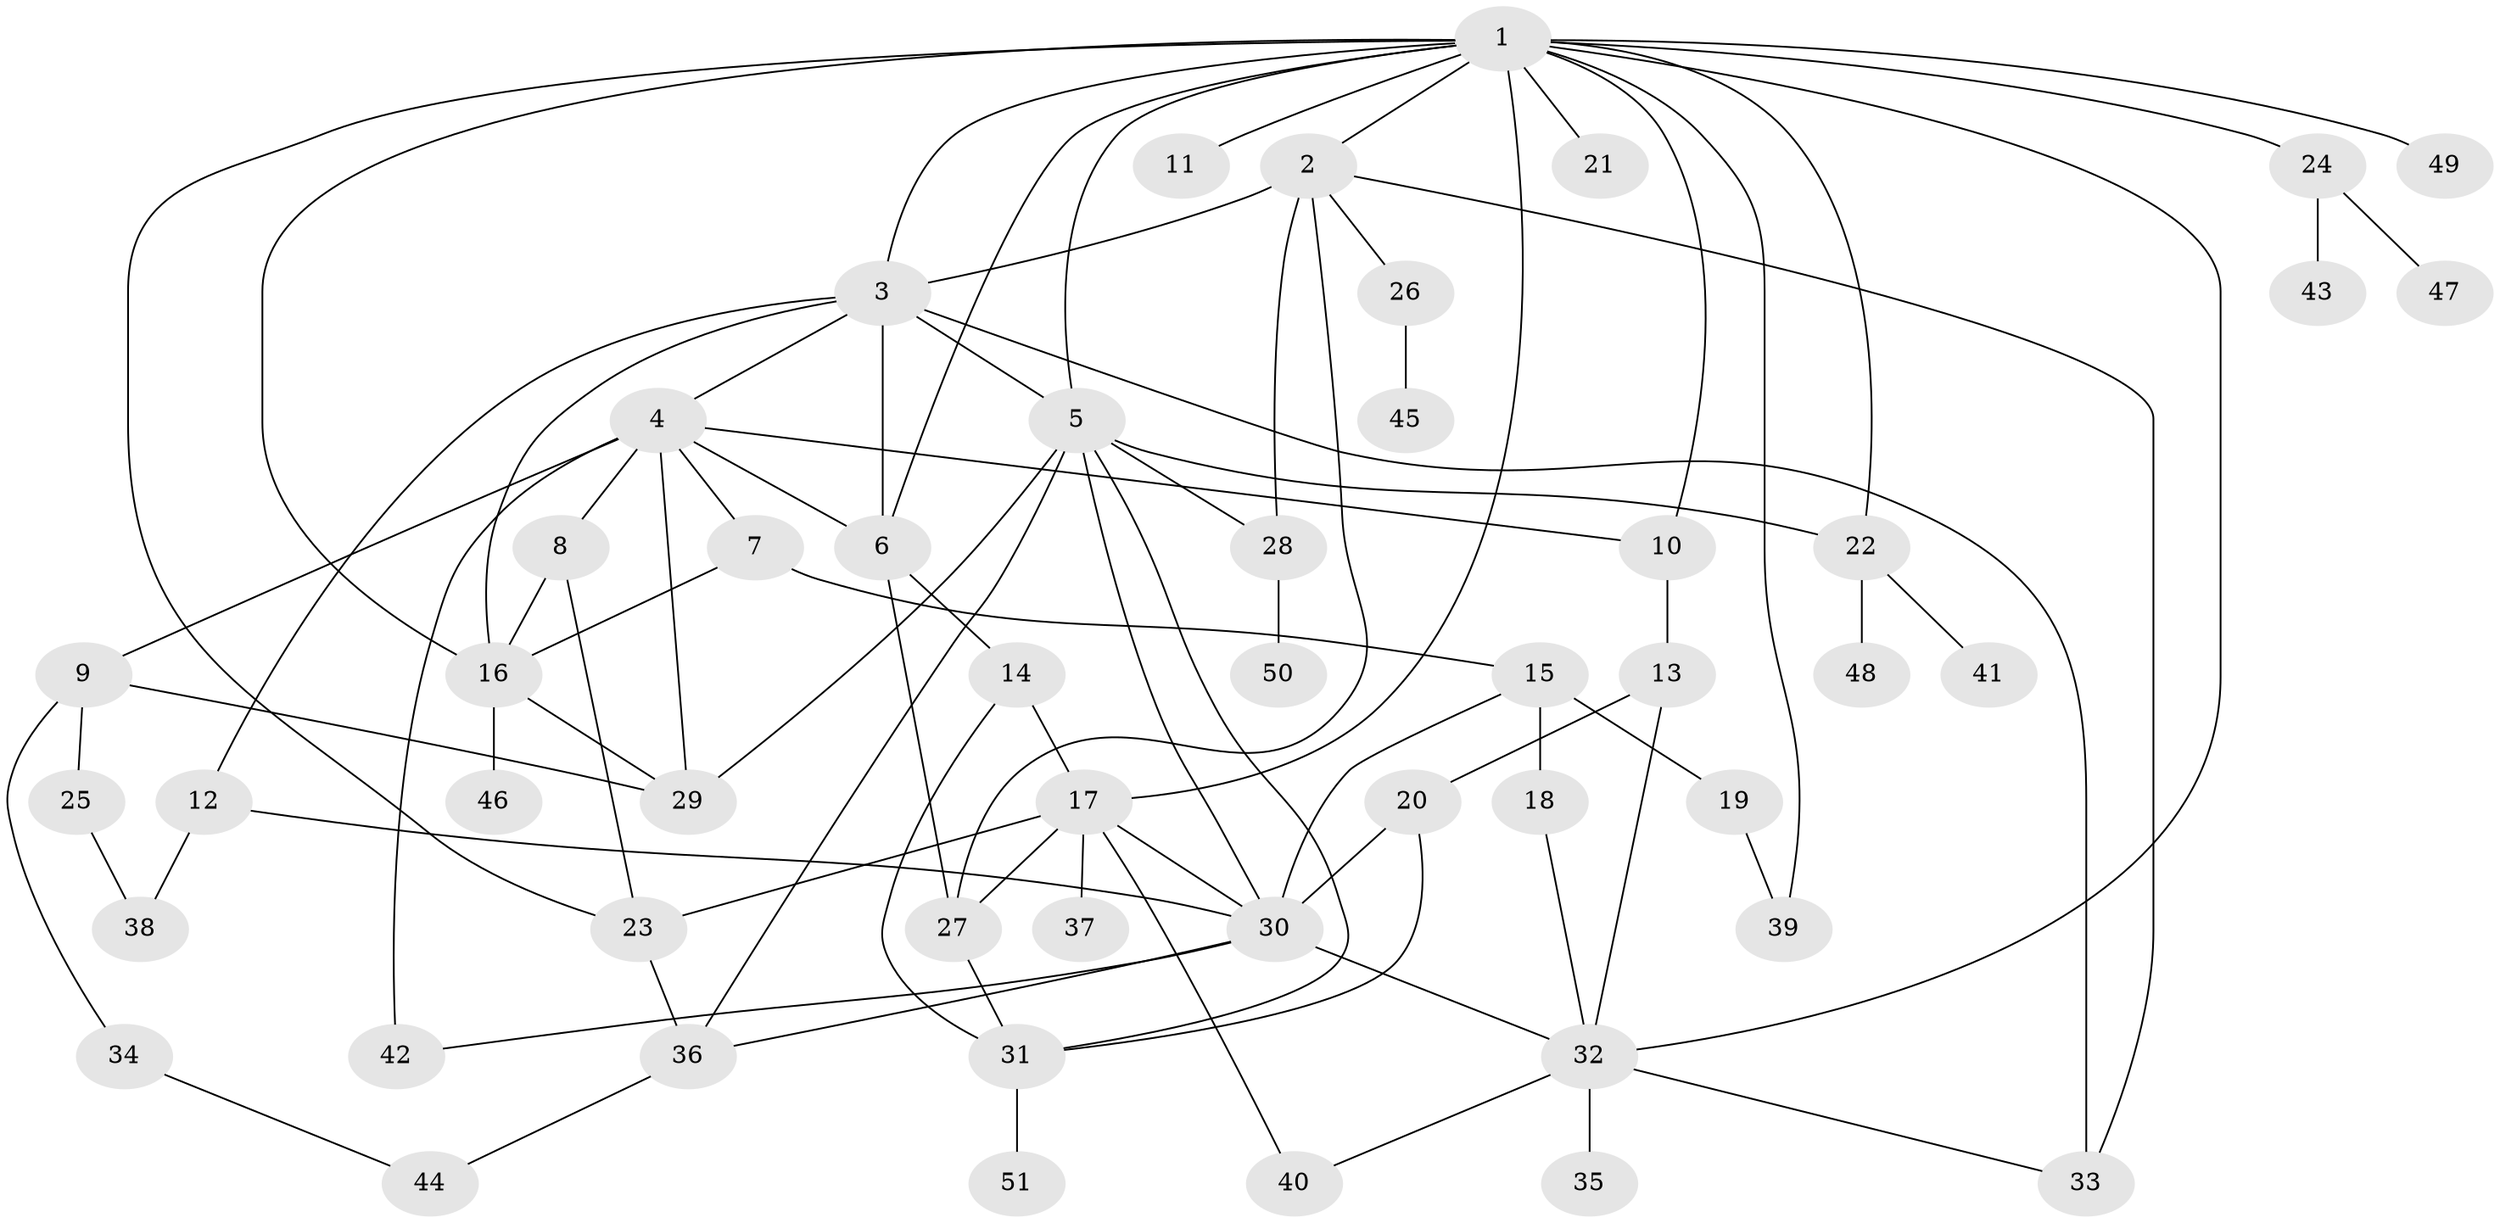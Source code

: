 // original degree distribution, {19: 0.009900990099009901, 6: 0.019801980198019802, 12: 0.009900990099009901, 10: 0.009900990099009901, 8: 0.039603960396039604, 1: 0.38613861386138615, 4: 0.07920792079207921, 3: 0.13861386138613863, 5: 0.039603960396039604, 7: 0.009900990099009901, 2: 0.24752475247524752, 9: 0.009900990099009901}
// Generated by graph-tools (version 1.1) at 2025/35/03/09/25 02:35:34]
// undirected, 51 vertices, 87 edges
graph export_dot {
graph [start="1"]
  node [color=gray90,style=filled];
  1;
  2;
  3;
  4;
  5;
  6;
  7;
  8;
  9;
  10;
  11;
  12;
  13;
  14;
  15;
  16;
  17;
  18;
  19;
  20;
  21;
  22;
  23;
  24;
  25;
  26;
  27;
  28;
  29;
  30;
  31;
  32;
  33;
  34;
  35;
  36;
  37;
  38;
  39;
  40;
  41;
  42;
  43;
  44;
  45;
  46;
  47;
  48;
  49;
  50;
  51;
  1 -- 2 [weight=2.0];
  1 -- 3 [weight=1.0];
  1 -- 5 [weight=1.0];
  1 -- 6 [weight=1.0];
  1 -- 10 [weight=1.0];
  1 -- 11 [weight=1.0];
  1 -- 16 [weight=1.0];
  1 -- 17 [weight=2.0];
  1 -- 21 [weight=1.0];
  1 -- 22 [weight=1.0];
  1 -- 23 [weight=1.0];
  1 -- 24 [weight=2.0];
  1 -- 32 [weight=1.0];
  1 -- 39 [weight=1.0];
  1 -- 49 [weight=1.0];
  2 -- 3 [weight=4.0];
  2 -- 26 [weight=1.0];
  2 -- 27 [weight=1.0];
  2 -- 28 [weight=1.0];
  2 -- 33 [weight=1.0];
  3 -- 4 [weight=1.0];
  3 -- 5 [weight=1.0];
  3 -- 6 [weight=2.0];
  3 -- 12 [weight=1.0];
  3 -- 16 [weight=1.0];
  3 -- 33 [weight=1.0];
  4 -- 6 [weight=1.0];
  4 -- 7 [weight=1.0];
  4 -- 8 [weight=1.0];
  4 -- 9 [weight=1.0];
  4 -- 10 [weight=1.0];
  4 -- 29 [weight=1.0];
  4 -- 42 [weight=2.0];
  5 -- 22 [weight=1.0];
  5 -- 28 [weight=1.0];
  5 -- 29 [weight=1.0];
  5 -- 30 [weight=1.0];
  5 -- 31 [weight=1.0];
  5 -- 36 [weight=1.0];
  6 -- 14 [weight=2.0];
  6 -- 27 [weight=1.0];
  7 -- 15 [weight=1.0];
  7 -- 16 [weight=1.0];
  8 -- 16 [weight=1.0];
  8 -- 23 [weight=1.0];
  9 -- 25 [weight=1.0];
  9 -- 29 [weight=1.0];
  9 -- 34 [weight=1.0];
  10 -- 13 [weight=1.0];
  12 -- 30 [weight=1.0];
  12 -- 38 [weight=1.0];
  13 -- 20 [weight=3.0];
  13 -- 32 [weight=1.0];
  14 -- 17 [weight=1.0];
  14 -- 31 [weight=1.0];
  15 -- 18 [weight=3.0];
  15 -- 19 [weight=1.0];
  15 -- 30 [weight=1.0];
  16 -- 29 [weight=2.0];
  16 -- 46 [weight=1.0];
  17 -- 23 [weight=1.0];
  17 -- 27 [weight=1.0];
  17 -- 30 [weight=1.0];
  17 -- 37 [weight=2.0];
  17 -- 40 [weight=1.0];
  18 -- 32 [weight=1.0];
  19 -- 39 [weight=1.0];
  20 -- 30 [weight=1.0];
  20 -- 31 [weight=1.0];
  22 -- 41 [weight=1.0];
  22 -- 48 [weight=1.0];
  23 -- 36 [weight=1.0];
  24 -- 43 [weight=1.0];
  24 -- 47 [weight=1.0];
  25 -- 38 [weight=1.0];
  26 -- 45 [weight=1.0];
  27 -- 31 [weight=1.0];
  28 -- 50 [weight=1.0];
  30 -- 32 [weight=1.0];
  30 -- 36 [weight=1.0];
  30 -- 42 [weight=1.0];
  31 -- 51 [weight=1.0];
  32 -- 33 [weight=1.0];
  32 -- 35 [weight=1.0];
  32 -- 40 [weight=1.0];
  34 -- 44 [weight=1.0];
  36 -- 44 [weight=1.0];
}
